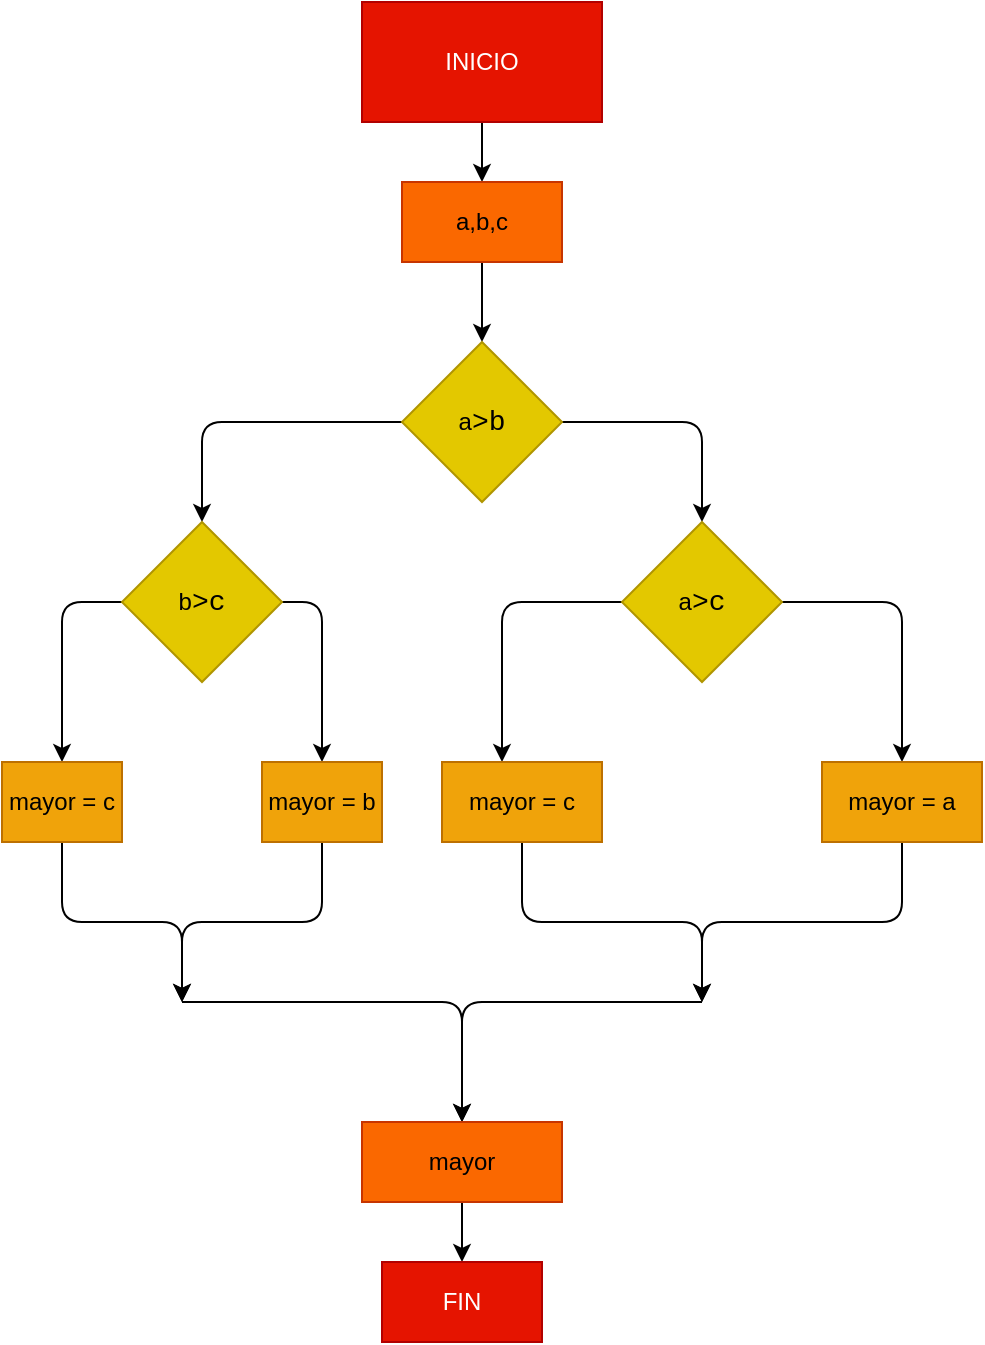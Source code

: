 <mxfile>
    <diagram id="dn2VBGEhUJF7Sx4DVyBy" name="Página-1">
        <mxGraphModel dx="564" dy="431" grid="1" gridSize="10" guides="1" tooltips="1" connect="1" arrows="1" fold="1" page="1" pageScale="1" pageWidth="827" pageHeight="1169" math="0" shadow="0">
            <root>
                <mxCell id="0"/>
                <mxCell id="1" parent="0"/>
                <mxCell id="6" style="edgeStyle=none;html=1;exitX=0.5;exitY=1;exitDx=0;exitDy=0;entryX=0.5;entryY=0;entryDx=0;entryDy=0;" edge="1" parent="1" source="2" target="3">
                    <mxGeometry relative="1" as="geometry"/>
                </mxCell>
                <mxCell id="2" value="INICIO" style="rounded=0;whiteSpace=wrap;html=1;fillColor=#e51400;fontColor=#ffffff;strokeColor=#B20000;" vertex="1" parent="1">
                    <mxGeometry x="230" y="60" width="120" height="60" as="geometry"/>
                </mxCell>
                <mxCell id="5" value="" style="edgeStyle=none;html=1;" edge="1" parent="1" source="3" target="4">
                    <mxGeometry relative="1" as="geometry"/>
                </mxCell>
                <mxCell id="3" value="a,b,c" style="rounded=0;whiteSpace=wrap;html=1;fillColor=#fa6800;fontColor=#000000;strokeColor=#C73500;" vertex="1" parent="1">
                    <mxGeometry x="250" y="150" width="80" height="40" as="geometry"/>
                </mxCell>
                <mxCell id="7" style="edgeStyle=none;html=1;exitX=1;exitY=0.5;exitDx=0;exitDy=0;" edge="1" parent="1" source="4">
                    <mxGeometry relative="1" as="geometry">
                        <mxPoint x="400" y="320" as="targetPoint"/>
                        <Array as="points">
                            <mxPoint x="400" y="270"/>
                        </Array>
                    </mxGeometry>
                </mxCell>
                <mxCell id="8" style="edgeStyle=none;html=1;exitX=0;exitY=0.5;exitDx=0;exitDy=0;entryX=0.5;entryY=0;entryDx=0;entryDy=0;" edge="1" parent="1" source="4" target="14">
                    <mxGeometry relative="1" as="geometry">
                        <mxPoint x="180" y="320" as="targetPoint"/>
                        <Array as="points">
                            <mxPoint x="150" y="270"/>
                        </Array>
                    </mxGeometry>
                </mxCell>
                <mxCell id="4" value="a&lt;span style=&quot;font-family: &amp;#34;consolas&amp;#34; , &amp;#34;courier new&amp;#34; , monospace ; font-size: 14px&quot;&gt;&amp;gt;b&lt;/span&gt;" style="rhombus;whiteSpace=wrap;html=1;rounded=0;fillColor=#e3c800;fontColor=#000000;strokeColor=#B09500;" vertex="1" parent="1">
                    <mxGeometry x="250" y="230" width="80" height="80" as="geometry"/>
                </mxCell>
                <mxCell id="10" style="edgeStyle=none;html=1;" edge="1" parent="1" source="9">
                    <mxGeometry relative="1" as="geometry">
                        <mxPoint x="500" y="440" as="targetPoint"/>
                        <Array as="points">
                            <mxPoint x="500" y="360"/>
                        </Array>
                    </mxGeometry>
                </mxCell>
                <mxCell id="11" style="edgeStyle=none;html=1;exitX=0;exitY=0.5;exitDx=0;exitDy=0;" edge="1" parent="1" source="9">
                    <mxGeometry relative="1" as="geometry">
                        <mxPoint x="300" y="440" as="targetPoint"/>
                        <Array as="points">
                            <mxPoint x="300" y="360"/>
                        </Array>
                    </mxGeometry>
                </mxCell>
                <mxCell id="9" value="a&lt;span style=&quot;font-family: &amp;#34;consolas&amp;#34; , &amp;#34;courier new&amp;#34; , monospace ; font-size: 14px&quot;&gt;&amp;gt;c&lt;/span&gt;" style="rhombus;whiteSpace=wrap;html=1;fillColor=#e3c800;fontColor=#000000;strokeColor=#B09500;" vertex="1" parent="1">
                    <mxGeometry x="360" y="320" width="80" height="80" as="geometry"/>
                </mxCell>
                <mxCell id="23" style="edgeStyle=none;html=1;exitX=0.5;exitY=1;exitDx=0;exitDy=0;fontColor=#FFFFFF;" edge="1" parent="1" source="12">
                    <mxGeometry relative="1" as="geometry">
                        <mxPoint x="400" y="560" as="targetPoint"/>
                        <Array as="points">
                            <mxPoint x="500" y="520"/>
                            <mxPoint x="400" y="520"/>
                        </Array>
                    </mxGeometry>
                </mxCell>
                <mxCell id="12" value="mayor = a" style="rounded=0;whiteSpace=wrap;html=1;fillColor=#f0a30a;fontColor=#000000;strokeColor=#BD7000;" vertex="1" parent="1">
                    <mxGeometry x="460" y="440" width="80" height="40" as="geometry"/>
                </mxCell>
                <mxCell id="22" style="edgeStyle=none;html=1;exitX=0.5;exitY=1;exitDx=0;exitDy=0;fontColor=#FFFFFF;" edge="1" parent="1" source="13">
                    <mxGeometry relative="1" as="geometry">
                        <mxPoint x="400" y="560" as="targetPoint"/>
                        <Array as="points">
                            <mxPoint x="310" y="520"/>
                            <mxPoint x="400" y="520"/>
                        </Array>
                    </mxGeometry>
                </mxCell>
                <mxCell id="13" value="mayor = c" style="rounded=0;whiteSpace=wrap;html=1;fillColor=#f0a30a;fontColor=#000000;strokeColor=#BD7000;" vertex="1" parent="1">
                    <mxGeometry x="270" y="440" width="80" height="40" as="geometry"/>
                </mxCell>
                <mxCell id="15" style="edgeStyle=none;html=1;exitX=1;exitY=0.5;exitDx=0;exitDy=0;fontColor=#FFFFFF;" edge="1" parent="1" source="14">
                    <mxGeometry relative="1" as="geometry">
                        <mxPoint x="210" y="440" as="targetPoint"/>
                        <Array as="points">
                            <mxPoint x="210" y="360"/>
                        </Array>
                    </mxGeometry>
                </mxCell>
                <mxCell id="16" style="edgeStyle=none;html=1;exitX=0;exitY=0.5;exitDx=0;exitDy=0;fontColor=#FFFFFF;" edge="1" parent="1" source="14">
                    <mxGeometry relative="1" as="geometry">
                        <mxPoint x="80" y="440" as="targetPoint"/>
                        <Array as="points">
                            <mxPoint x="80" y="360"/>
                        </Array>
                    </mxGeometry>
                </mxCell>
                <mxCell id="14" value="b&lt;font face=&quot;Consolas, Courier New, monospace&quot;&gt;&lt;span style=&quot;font-size: 14px&quot;&gt;&amp;gt;c&lt;/span&gt;&lt;/font&gt;" style="rhombus;whiteSpace=wrap;html=1;fillColor=#e3c800;fontColor=#000000;strokeColor=#B09500;" vertex="1" parent="1">
                    <mxGeometry x="110" y="320" width="80" height="80" as="geometry"/>
                </mxCell>
                <mxCell id="21" style="edgeStyle=none;html=1;exitX=0.5;exitY=1;exitDx=0;exitDy=0;fontColor=#FFFFFF;" edge="1" parent="1" source="17">
                    <mxGeometry relative="1" as="geometry">
                        <mxPoint x="140" y="560" as="targetPoint"/>
                        <Array as="points">
                            <mxPoint x="210" y="520"/>
                            <mxPoint x="140" y="520"/>
                        </Array>
                    </mxGeometry>
                </mxCell>
                <mxCell id="17" value="mayor = b" style="rounded=0;whiteSpace=wrap;html=1;fillColor=#f0a30a;fontColor=#000000;strokeColor=#BD7000;" vertex="1" parent="1">
                    <mxGeometry x="180" y="440" width="60" height="40" as="geometry"/>
                </mxCell>
                <mxCell id="20" style="edgeStyle=none;html=1;exitX=0.5;exitY=1;exitDx=0;exitDy=0;fontColor=#FFFFFF;" edge="1" parent="1" source="19">
                    <mxGeometry relative="1" as="geometry">
                        <mxPoint x="140" y="560" as="targetPoint"/>
                        <Array as="points">
                            <mxPoint x="80" y="520"/>
                            <mxPoint x="140" y="520"/>
                        </Array>
                    </mxGeometry>
                </mxCell>
                <mxCell id="19" value="mayor = c" style="rounded=0;whiteSpace=wrap;html=1;fillColor=#f0a30a;fontColor=#000000;strokeColor=#BD7000;" vertex="1" parent="1">
                    <mxGeometry x="50" y="440" width="60" height="40" as="geometry"/>
                </mxCell>
                <mxCell id="24" value="" style="endArrow=classic;html=1;fontColor=#FFFFFF;" edge="1" parent="1">
                    <mxGeometry width="50" height="50" relative="1" as="geometry">
                        <mxPoint x="140" y="560" as="sourcePoint"/>
                        <mxPoint x="280" y="620" as="targetPoint"/>
                        <Array as="points">
                            <mxPoint x="280" y="560"/>
                        </Array>
                    </mxGeometry>
                </mxCell>
                <mxCell id="25" value="" style="endArrow=classic;html=1;fontColor=#FFFFFF;" edge="1" parent="1">
                    <mxGeometry width="50" height="50" relative="1" as="geometry">
                        <mxPoint x="400" y="560" as="sourcePoint"/>
                        <mxPoint x="280" y="620" as="targetPoint"/>
                        <Array as="points">
                            <mxPoint x="280" y="560"/>
                        </Array>
                    </mxGeometry>
                </mxCell>
                <mxCell id="28" style="edgeStyle=none;html=1;exitX=0.5;exitY=1;exitDx=0;exitDy=0;entryX=0.5;entryY=0;entryDx=0;entryDy=0;fontColor=#FFFFFF;" edge="1" parent="1" source="26" target="27">
                    <mxGeometry relative="1" as="geometry"/>
                </mxCell>
                <mxCell id="26" value="mayor" style="rounded=0;whiteSpace=wrap;html=1;fontColor=#000000;fillColor=#fa6800;strokeColor=#C73500;" vertex="1" parent="1">
                    <mxGeometry x="230" y="620" width="100" height="40" as="geometry"/>
                </mxCell>
                <mxCell id="27" value="FIN" style="rounded=0;whiteSpace=wrap;html=1;fontColor=#ffffff;fillColor=#e51400;strokeColor=#B20000;" vertex="1" parent="1">
                    <mxGeometry x="240" y="690" width="80" height="40" as="geometry"/>
                </mxCell>
                <mxCell id="29" value="&lt;font color=&quot;#ffffff&quot;&gt;F&lt;/font&gt;" style="text;html=1;strokeColor=none;fillColor=none;align=center;verticalAlign=middle;whiteSpace=wrap;rounded=0;labelBackgroundColor=none;fontColor=#000000;" vertex="1" parent="1">
                    <mxGeometry x="170" y="240" width="60" height="30" as="geometry"/>
                </mxCell>
                <mxCell id="30" value="&lt;font color=&quot;#ffffff&quot;&gt;F&lt;/font&gt;" style="text;html=1;strokeColor=none;fillColor=none;align=center;verticalAlign=middle;whiteSpace=wrap;rounded=0;labelBackgroundColor=none;fontColor=#000000;" vertex="1" parent="1">
                    <mxGeometry x="70" y="330" width="60" height="30" as="geometry"/>
                </mxCell>
                <mxCell id="31" value="&lt;font color=&quot;#ffffff&quot;&gt;F&lt;/font&gt;" style="text;html=1;strokeColor=none;fillColor=none;align=center;verticalAlign=middle;whiteSpace=wrap;rounded=0;labelBackgroundColor=none;fontColor=#000000;" vertex="1" parent="1">
                    <mxGeometry x="300" y="330" width="60" height="30" as="geometry"/>
                </mxCell>
                <mxCell id="32" value="&lt;font color=&quot;#ffffff&quot;&gt;V&lt;br&gt;&lt;/font&gt;" style="text;html=1;strokeColor=none;fillColor=none;align=center;verticalAlign=middle;whiteSpace=wrap;rounded=0;labelBackgroundColor=none;fontColor=#000000;" vertex="1" parent="1">
                    <mxGeometry x="330" y="230" width="60" height="30" as="geometry"/>
                </mxCell>
                <mxCell id="33" value="&lt;font color=&quot;#ffffff&quot;&gt;V&lt;br&gt;&lt;/font&gt;" style="text;html=1;strokeColor=none;fillColor=none;align=center;verticalAlign=middle;whiteSpace=wrap;rounded=0;labelBackgroundColor=none;fontColor=#000000;" vertex="1" parent="1">
                    <mxGeometry x="430" y="330" width="60" height="30" as="geometry"/>
                </mxCell>
                <mxCell id="34" value="&lt;font color=&quot;#ffffff&quot;&gt;V&lt;br&gt;&lt;/font&gt;" style="text;html=1;strokeColor=none;fillColor=none;align=center;verticalAlign=middle;whiteSpace=wrap;rounded=0;labelBackgroundColor=none;fontColor=#000000;" vertex="1" parent="1">
                    <mxGeometry x="170" y="330" width="60" height="30" as="geometry"/>
                </mxCell>
            </root>
        </mxGraphModel>
    </diagram>
</mxfile>